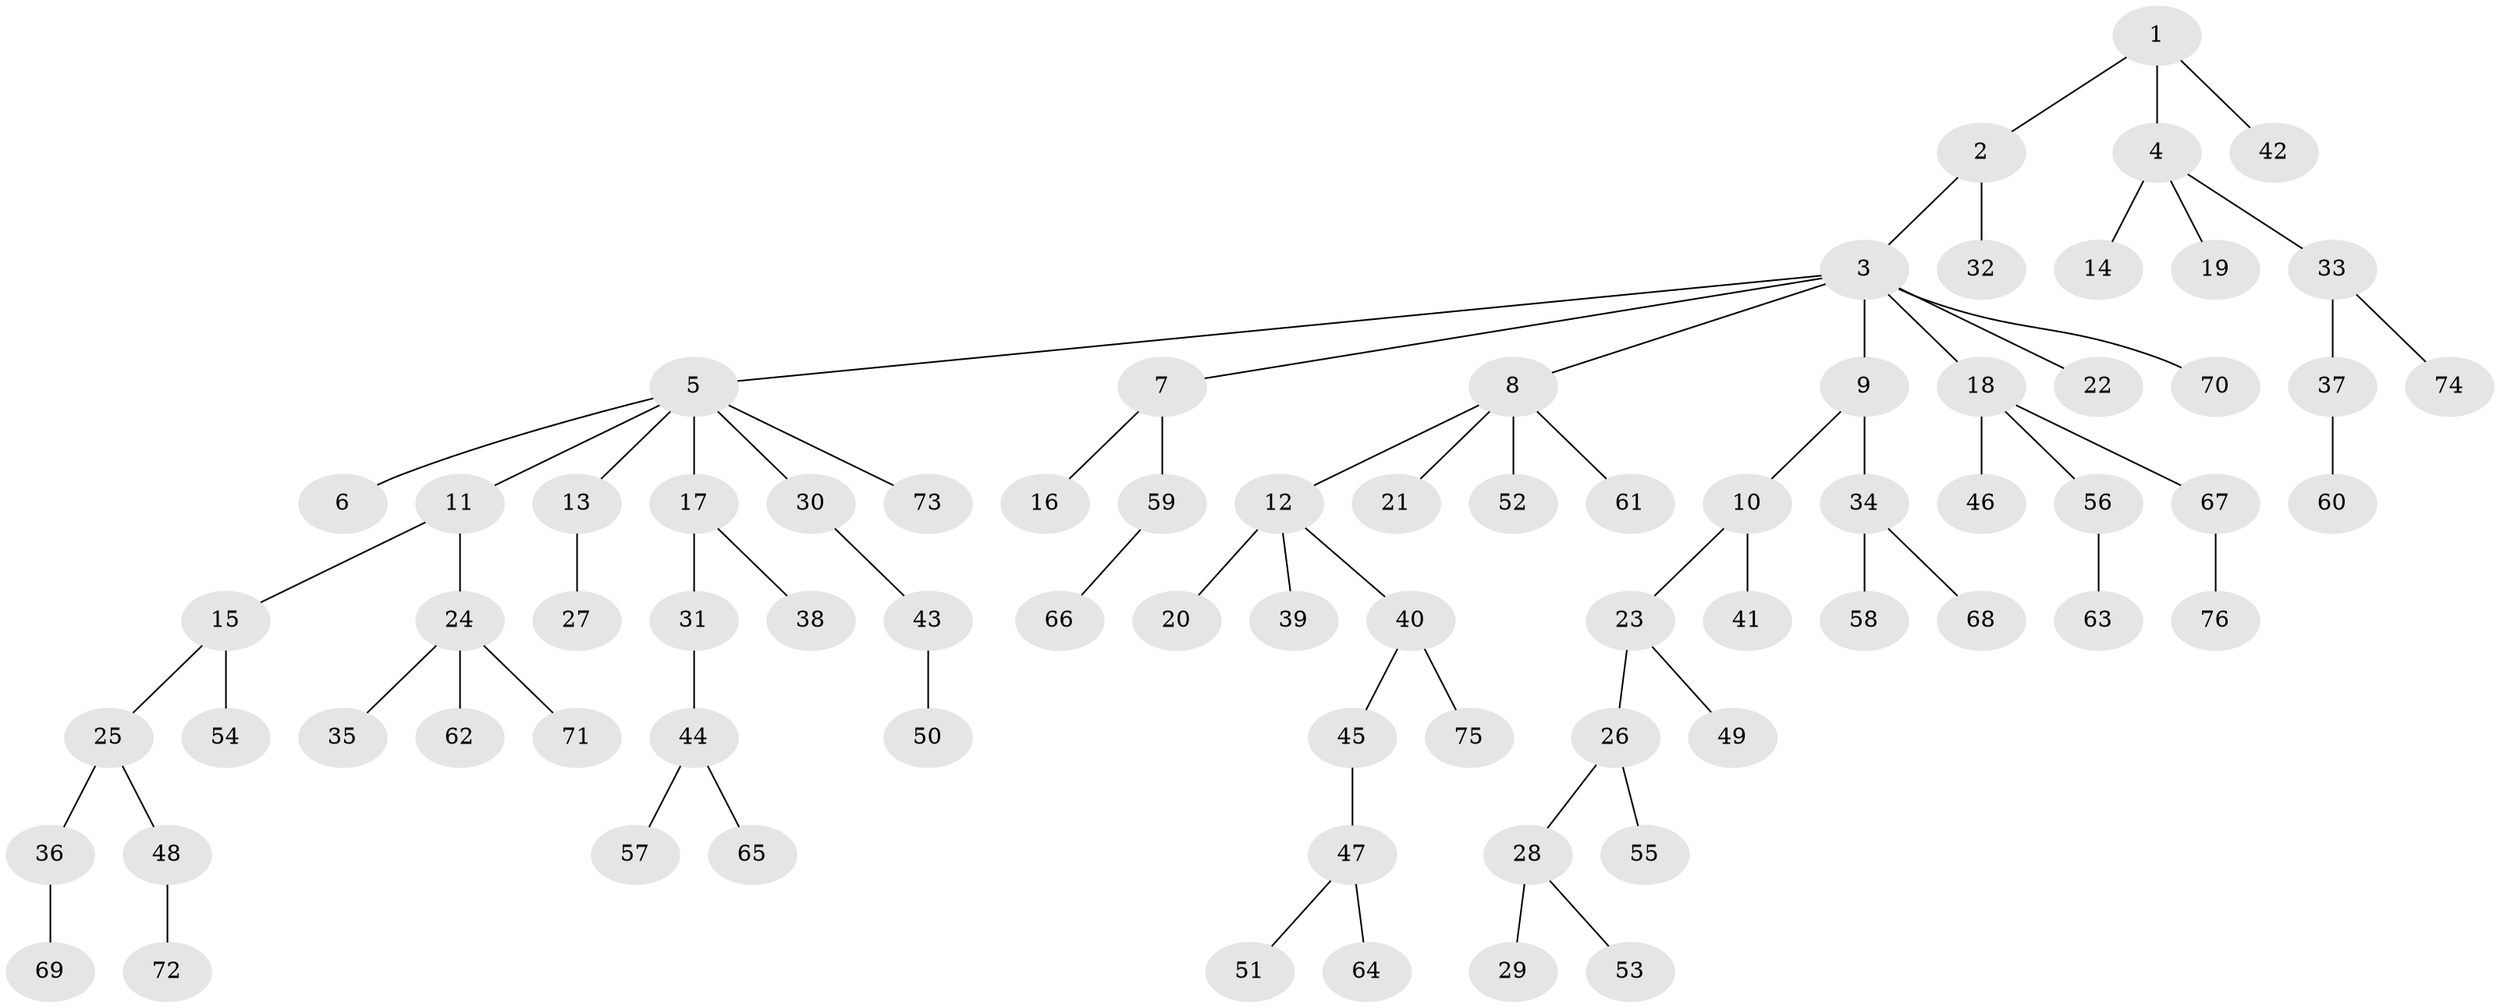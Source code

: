 // coarse degree distribution, {2: 0.35, 7: 0.025, 3: 0.175, 5: 0.025, 1: 0.425}
// Generated by graph-tools (version 1.1) at 2025/51/03/04/25 22:51:44]
// undirected, 76 vertices, 75 edges
graph export_dot {
  node [color=gray90,style=filled];
  1;
  2;
  3;
  4;
  5;
  6;
  7;
  8;
  9;
  10;
  11;
  12;
  13;
  14;
  15;
  16;
  17;
  18;
  19;
  20;
  21;
  22;
  23;
  24;
  25;
  26;
  27;
  28;
  29;
  30;
  31;
  32;
  33;
  34;
  35;
  36;
  37;
  38;
  39;
  40;
  41;
  42;
  43;
  44;
  45;
  46;
  47;
  48;
  49;
  50;
  51;
  52;
  53;
  54;
  55;
  56;
  57;
  58;
  59;
  60;
  61;
  62;
  63;
  64;
  65;
  66;
  67;
  68;
  69;
  70;
  71;
  72;
  73;
  74;
  75;
  76;
  1 -- 2;
  1 -- 4;
  1 -- 42;
  2 -- 3;
  2 -- 32;
  3 -- 5;
  3 -- 7;
  3 -- 8;
  3 -- 9;
  3 -- 18;
  3 -- 22;
  3 -- 70;
  4 -- 14;
  4 -- 19;
  4 -- 33;
  5 -- 6;
  5 -- 11;
  5 -- 13;
  5 -- 17;
  5 -- 30;
  5 -- 73;
  7 -- 16;
  7 -- 59;
  8 -- 12;
  8 -- 21;
  8 -- 52;
  8 -- 61;
  9 -- 10;
  9 -- 34;
  10 -- 23;
  10 -- 41;
  11 -- 15;
  11 -- 24;
  12 -- 20;
  12 -- 39;
  12 -- 40;
  13 -- 27;
  15 -- 25;
  15 -- 54;
  17 -- 31;
  17 -- 38;
  18 -- 46;
  18 -- 56;
  18 -- 67;
  23 -- 26;
  23 -- 49;
  24 -- 35;
  24 -- 62;
  24 -- 71;
  25 -- 36;
  25 -- 48;
  26 -- 28;
  26 -- 55;
  28 -- 29;
  28 -- 53;
  30 -- 43;
  31 -- 44;
  33 -- 37;
  33 -- 74;
  34 -- 58;
  34 -- 68;
  36 -- 69;
  37 -- 60;
  40 -- 45;
  40 -- 75;
  43 -- 50;
  44 -- 57;
  44 -- 65;
  45 -- 47;
  47 -- 51;
  47 -- 64;
  48 -- 72;
  56 -- 63;
  59 -- 66;
  67 -- 76;
}

